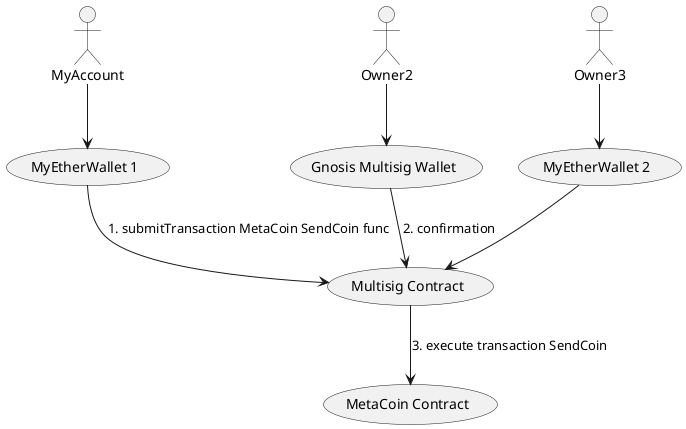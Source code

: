 @startuml

actor MyAccount
actor Owner2
actor Owner3

MyAccount --> (MyEtherWallet 1)
Owner2 --> (Gnosis Multisig Wallet)
Owner3 --> (MyEtherWallet 2)

(MyEtherWallet 1) --> (Multisig Contract) : 1. submitTransaction MetaCoin SendCoin func
(Gnosis Multisig Wallet) --> (Multisig Contract) : 2. confirmation
(MyEtherWallet 2) --> (Multisig Contract)

(Multisig Contract) --> (MetaCoin Contract) : 3. execute transaction SendCoin

@enduml